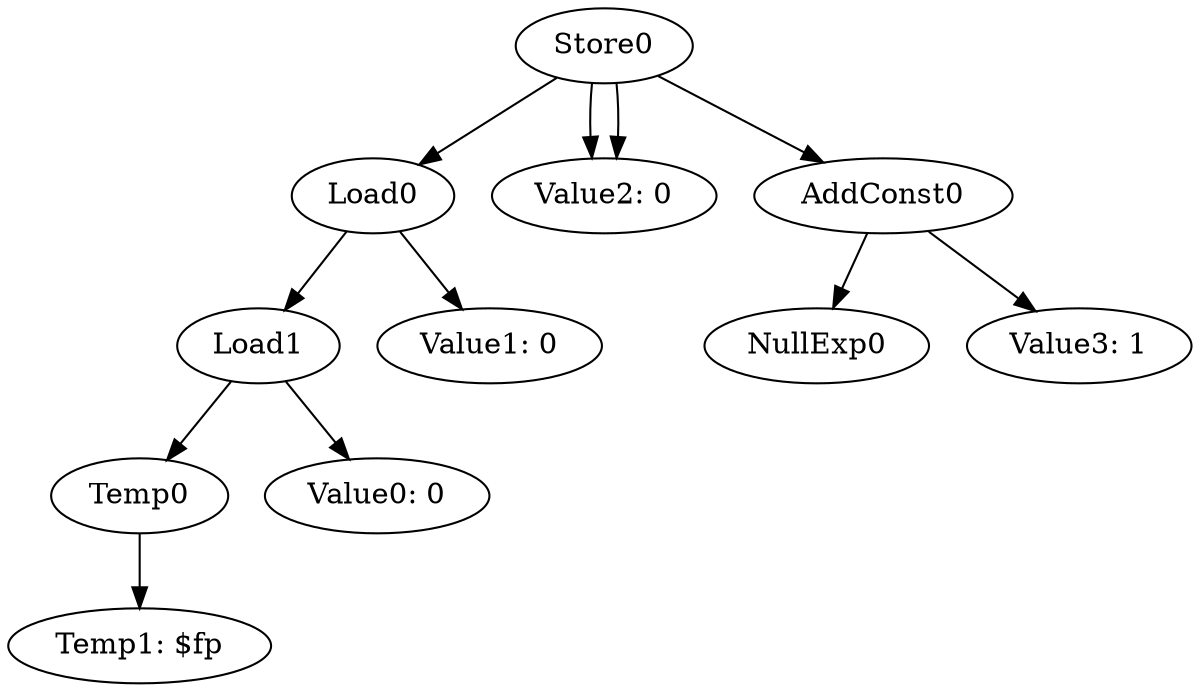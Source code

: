digraph {
	ordering = out;
	AddConst0 -> NullExp0;
	AddConst0 -> "Value3: 1";
	Temp0 -> "Temp1: $fp";
	Load0 -> Load1;
	Load0 -> "Value1: 0";
	Load1 -> Temp0;
	Load1 -> "Value0: 0";
	Store0 -> Load0;
	Store0 -> "Value2: 0";
	Store0 -> AddConst0;
	Store0 -> "Value2: 0";
}

